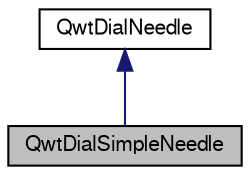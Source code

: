 digraph G
{
  edge [fontname="FreeSans",fontsize="10",labelfontname="FreeSans",labelfontsize="10"];
  node [fontname="FreeSans",fontsize="10",shape=record];
  Node1 [label="QwtDialSimpleNeedle",height=0.2,width=0.4,color="black", fillcolor="grey75", style="filled" fontcolor="black"];
  Node2 -> Node1 [dir="back",color="midnightblue",fontsize="10",style="solid",fontname="FreeSans"];
  Node2 [label="QwtDialNeedle",height=0.2,width=0.4,color="black", fillcolor="white", style="filled",URL="$class_qwt_dial_needle.html",tooltip="Base class for needles that can be used in a QwtDial."];
}
